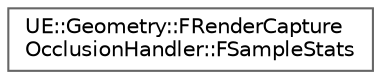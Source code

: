 digraph "Graphical Class Hierarchy"
{
 // INTERACTIVE_SVG=YES
 // LATEX_PDF_SIZE
  bgcolor="transparent";
  edge [fontname=Helvetica,fontsize=10,labelfontname=Helvetica,labelfontsize=10];
  node [fontname=Helvetica,fontsize=10,shape=box,height=0.2,width=0.4];
  rankdir="LR";
  Node0 [id="Node000000",label="UE::Geometry::FRenderCapture\lOcclusionHandler::FSampleStats",height=0.2,width=0.4,color="grey40", fillcolor="white", style="filled",URL="$d8/df0/structUE_1_1Geometry_1_1FRenderCaptureOcclusionHandler_1_1FSampleStats.html",tooltip=" "];
}
